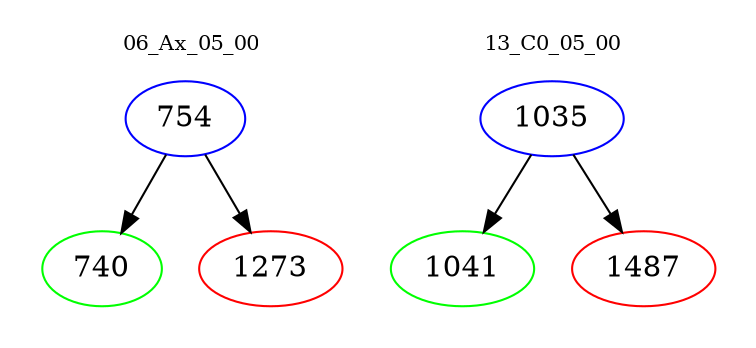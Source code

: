digraph{
subgraph cluster_0 {
color = white
label = "06_Ax_05_00";
fontsize=10;
T0_754 [label="754", color="blue"]
T0_754 -> T0_740 [color="black"]
T0_740 [label="740", color="green"]
T0_754 -> T0_1273 [color="black"]
T0_1273 [label="1273", color="red"]
}
subgraph cluster_1 {
color = white
label = "13_C0_05_00";
fontsize=10;
T1_1035 [label="1035", color="blue"]
T1_1035 -> T1_1041 [color="black"]
T1_1041 [label="1041", color="green"]
T1_1035 -> T1_1487 [color="black"]
T1_1487 [label="1487", color="red"]
}
}
